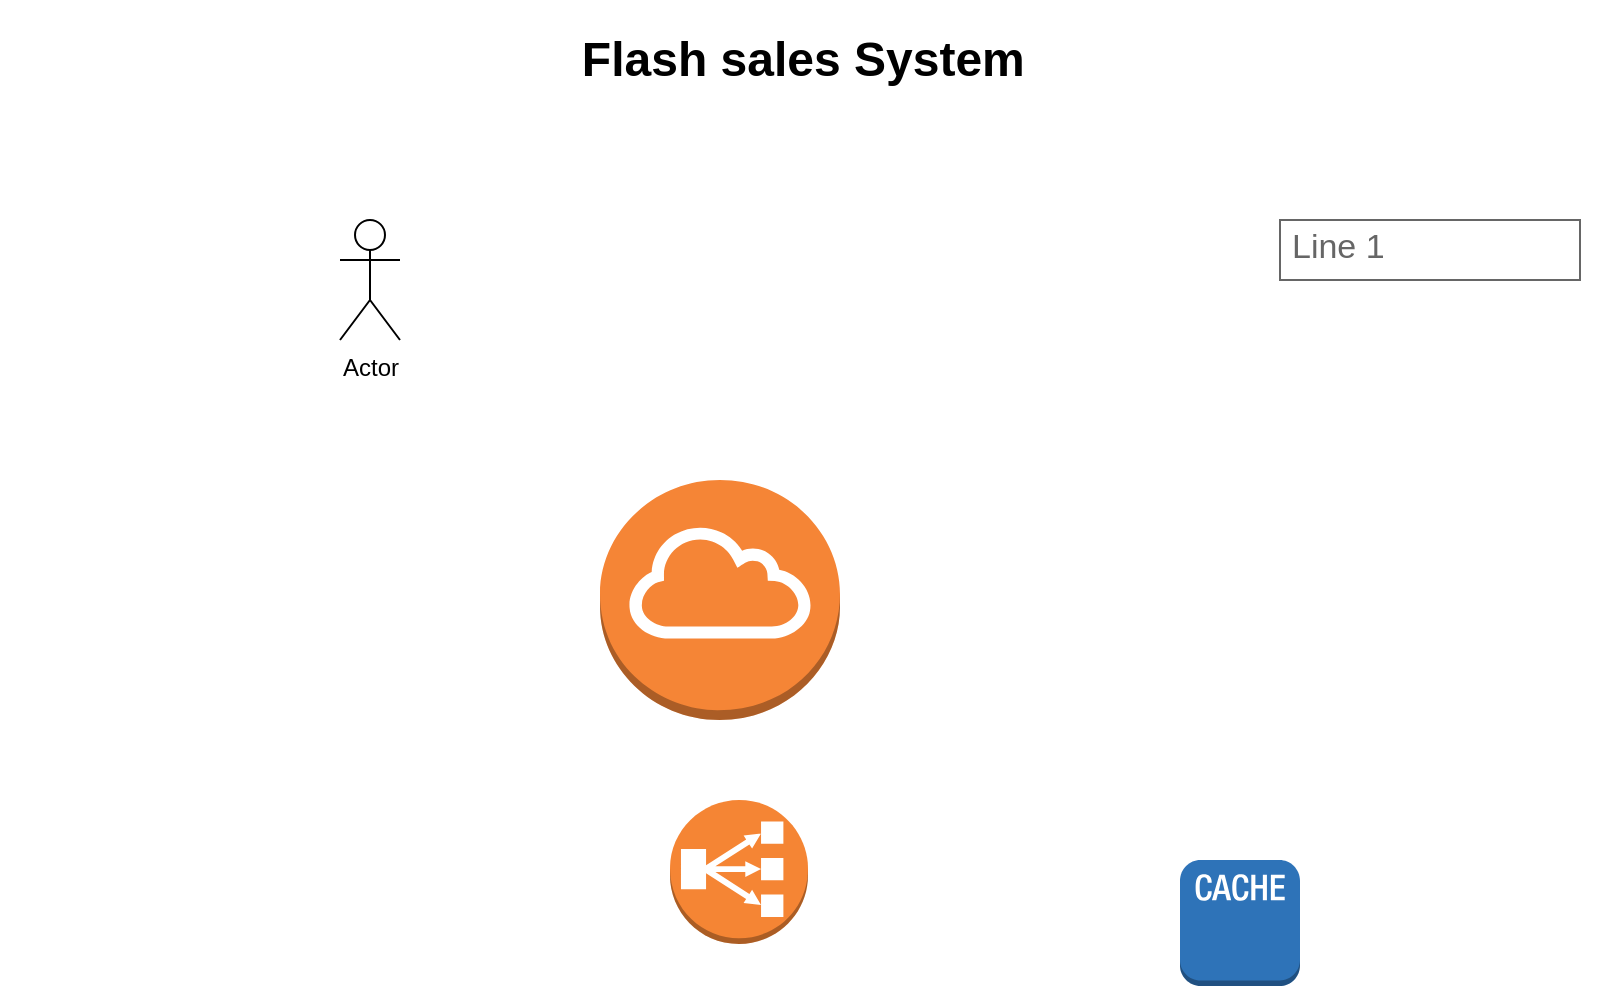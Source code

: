 <mxfile version="21.6.6" type="github">
  <diagram name="Page-1" id="3hO-6nunJgUqtKMJpCA0">
    <mxGraphModel dx="984" dy="615" grid="1" gridSize="10" guides="1" tooltips="1" connect="1" arrows="1" fold="1" page="1" pageScale="1" pageWidth="827" pageHeight="1169" math="0" shadow="0">
      <root>
        <mxCell id="0" />
        <mxCell id="1" parent="0" />
        <mxCell id="iFEE3tVtieh1mnQffPye-1" value="&lt;h1&gt;Flash sales System&amp;nbsp;&lt;/h1&gt;" style="text;html=1;strokeColor=none;fillColor=none;spacing=5;spacingTop=-20;whiteSpace=wrap;overflow=hidden;rounded=0;align=center;" vertex="1" parent="1">
          <mxGeometry x="10" y="30" width="810" height="40" as="geometry" />
        </mxCell>
        <mxCell id="iFEE3tVtieh1mnQffPye-2" value="Actor" style="shape=umlActor;verticalLabelPosition=bottom;verticalAlign=top;html=1;outlineConnect=0;" vertex="1" parent="1">
          <mxGeometry x="180" y="130" width="30" height="60" as="geometry" />
        </mxCell>
        <mxCell id="iFEE3tVtieh1mnQffPye-3" value="" style="shape=image;html=1;verticalAlign=top;verticalLabelPosition=bottom;labelBackgroundColor=#ffffff;imageAspect=0;aspect=fixed;image=https://cdn2.iconfinder.com/data/icons/css-vol-2/24/home-screen-128.png" vertex="1" parent="1">
          <mxGeometry x="320" y="96" width="128" height="128" as="geometry" />
        </mxCell>
        <mxCell id="iFEE3tVtieh1mnQffPye-4" value="" style="outlineConnect=0;dashed=0;verticalLabelPosition=bottom;verticalAlign=top;align=center;html=1;shape=mxgraph.aws3.internet_gateway;fillColor=#F58536;gradientColor=none;" vertex="1" parent="1">
          <mxGeometry x="310" y="260" width="120" height="120" as="geometry" />
        </mxCell>
        <mxCell id="iFEE3tVtieh1mnQffPye-5" value="" style="outlineConnect=0;dashed=0;verticalLabelPosition=bottom;verticalAlign=top;align=center;html=1;shape=mxgraph.aws3.classic_load_balancer;fillColor=#F58534;gradientColor=none;" vertex="1" parent="1">
          <mxGeometry x="345" y="420" width="69" height="72" as="geometry" />
        </mxCell>
        <mxCell id="iFEE3tVtieh1mnQffPye-6" value="" style="outlineConnect=0;dashed=0;verticalLabelPosition=bottom;verticalAlign=top;align=center;html=1;shape=mxgraph.aws3.cache_node;fillColor=#2E73B8;gradientColor=none;" vertex="1" parent="1">
          <mxGeometry x="600" y="450" width="60" height="63" as="geometry" />
        </mxCell>
        <mxCell id="iFEE3tVtieh1mnQffPye-7" value="" style="shape=image;html=1;verticalAlign=top;verticalLabelPosition=bottom;labelBackgroundColor=#ffffff;imageAspect=0;aspect=fixed;image=https://cdn4.iconfinder.com/data/icons/Primo_Icons/PNG/128x128/database_active.png" vertex="1" parent="1">
          <mxGeometry x="660" y="280" width="128" height="128" as="geometry" />
        </mxCell>
        <mxCell id="iFEE3tVtieh1mnQffPye-8" value="Line 1" style="strokeWidth=1;shadow=0;dashed=0;align=center;html=1;shape=mxgraph.mockup.text.textBox;fontColor=#666666;align=left;fontSize=17;spacingLeft=4;spacingTop=-3;whiteSpace=wrap;strokeColor=#666666;mainText=" vertex="1" parent="1">
          <mxGeometry x="650" y="130" width="150" height="30" as="geometry" />
        </mxCell>
      </root>
    </mxGraphModel>
  </diagram>
</mxfile>
